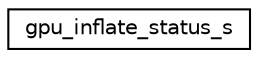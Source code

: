digraph "Graphical Class Hierarchy"
{
 // LATEX_PDF_SIZE
  edge [fontname="Helvetica",fontsize="10",labelfontname="Helvetica",labelfontsize="10"];
  node [fontname="Helvetica",fontsize="10",shape=record];
  rankdir="LR";
  Node0 [label="gpu_inflate_status_s",height=0.2,width=0.4,color="black", fillcolor="white", style="filled",URL="$structgpu__inflate__status__s.html",tooltip="Output parameters for the decompression interface."];
}

